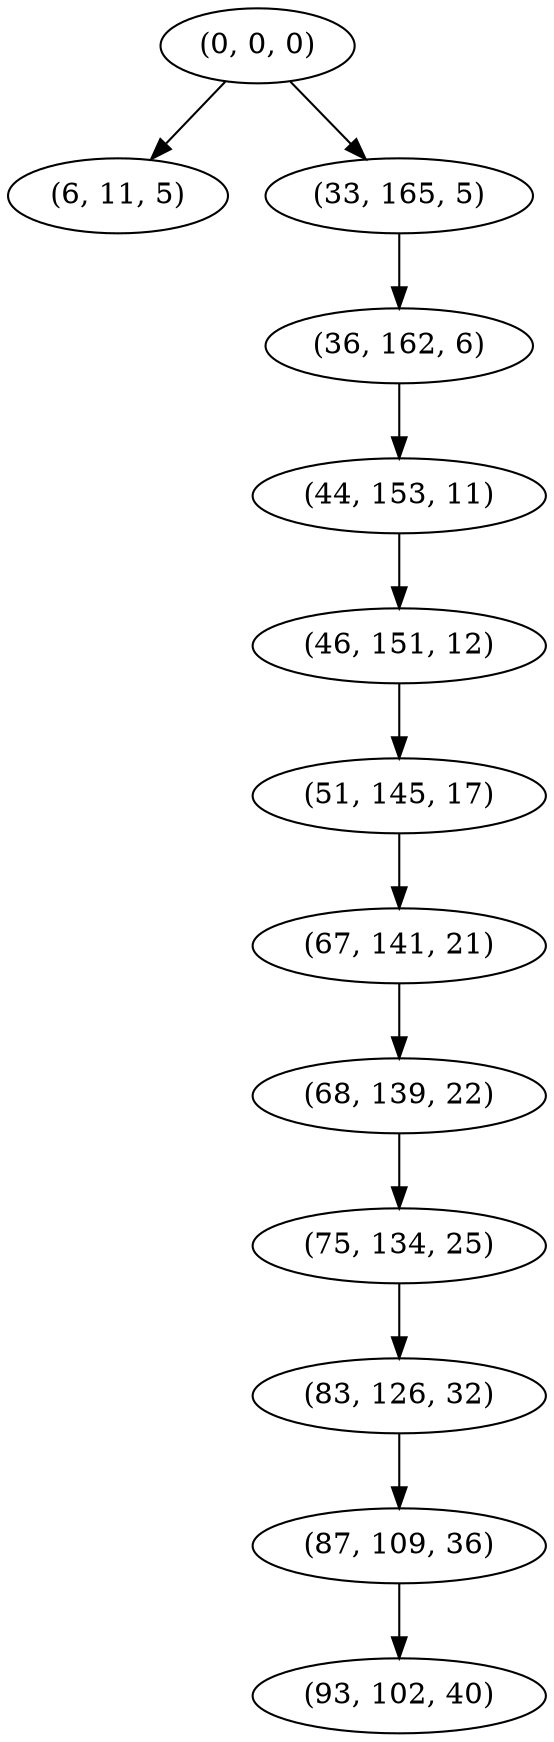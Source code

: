 digraph tree {
    "(0, 0, 0)";
    "(6, 11, 5)";
    "(33, 165, 5)";
    "(36, 162, 6)";
    "(44, 153, 11)";
    "(46, 151, 12)";
    "(51, 145, 17)";
    "(67, 141, 21)";
    "(68, 139, 22)";
    "(75, 134, 25)";
    "(83, 126, 32)";
    "(87, 109, 36)";
    "(93, 102, 40)";
    "(0, 0, 0)" -> "(6, 11, 5)";
    "(0, 0, 0)" -> "(33, 165, 5)";
    "(33, 165, 5)" -> "(36, 162, 6)";
    "(36, 162, 6)" -> "(44, 153, 11)";
    "(44, 153, 11)" -> "(46, 151, 12)";
    "(46, 151, 12)" -> "(51, 145, 17)";
    "(51, 145, 17)" -> "(67, 141, 21)";
    "(67, 141, 21)" -> "(68, 139, 22)";
    "(68, 139, 22)" -> "(75, 134, 25)";
    "(75, 134, 25)" -> "(83, 126, 32)";
    "(83, 126, 32)" -> "(87, 109, 36)";
    "(87, 109, 36)" -> "(93, 102, 40)";
}
